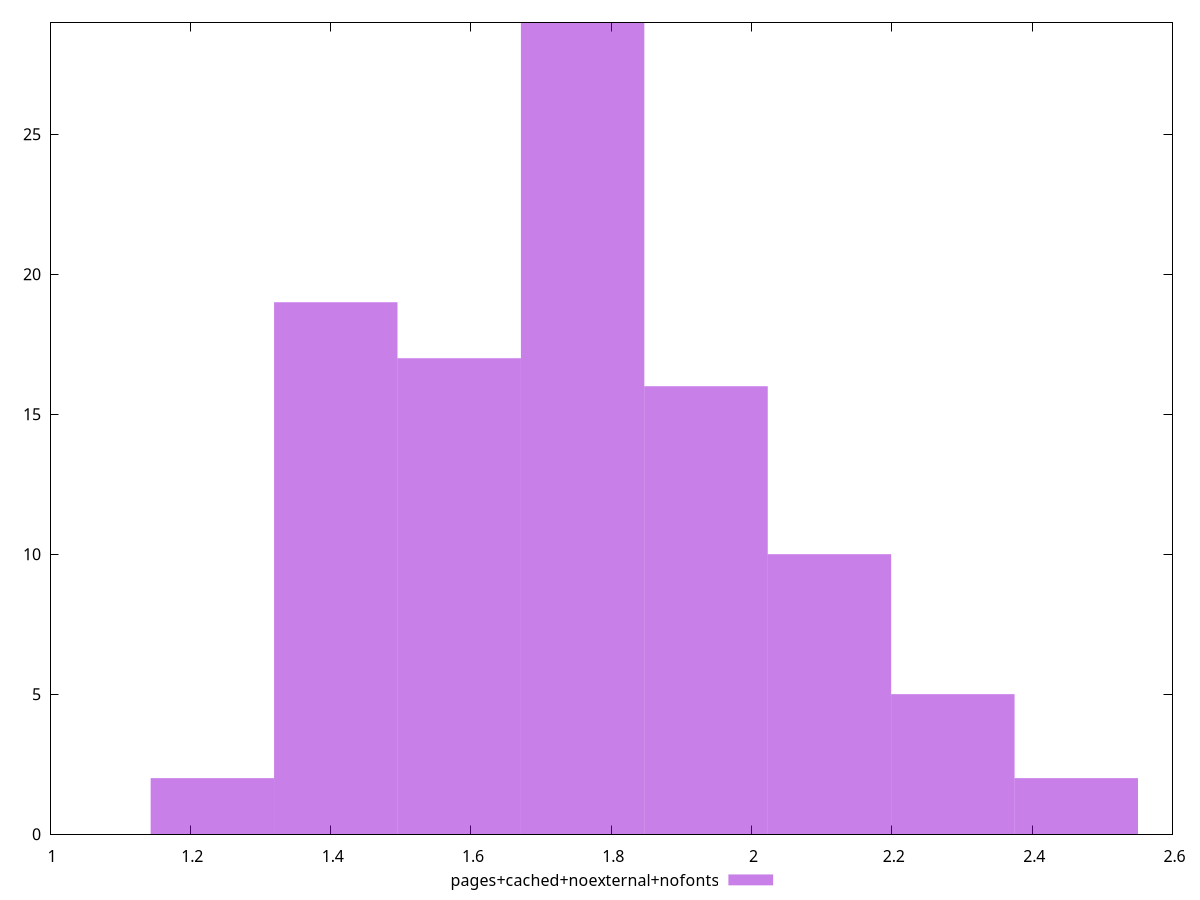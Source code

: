 $_pagesCachedNoexternalNofonts <<EOF
2.1110195550625006 10
1.407346370041667 19
1.9351012588072922 16
1.7591829625520838 29
1.5832646662968755 17
2.2869378513177088 5
2.4628561475729174 2
1.2314280737864587 2
EOF
set key outside below
set terminal pngcairo
set output "report_00005_2020-11-02T22-26-11.212Z/server-response-time/pages+cached+noexternal+nofonts//raw_hist.png"
set yrange [0:29]
set boxwidth 0.17591829625520838
set style fill transparent solid 0.5 noborder
plot $_pagesCachedNoexternalNofonts title "pages+cached+noexternal+nofonts" with boxes ,